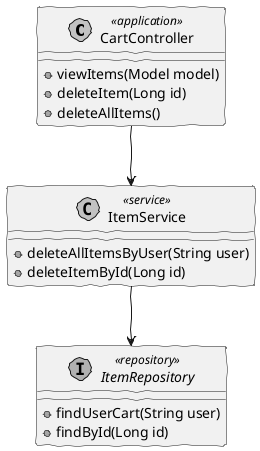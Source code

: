 @startuml
skinparam handwritten true
skinparam monochrome true
skinparam packageStyle rect
skinparam defaultFontName FG Virgil
skinparam shadowing false


class  CartController <<application>>{
+viewItems(Model model)
+deleteItem(Long id)
+deleteAllItems()
}


class ItemService<<service>>{
+deleteAllItemsByUser(String user)
+deleteItemById(Long id)

}

interface ItemRepository<<repository>>{
+findUserCart(String user)
+findById(Long id)
}





CartController --> ItemService


ItemService --> ItemRepository




@enduml